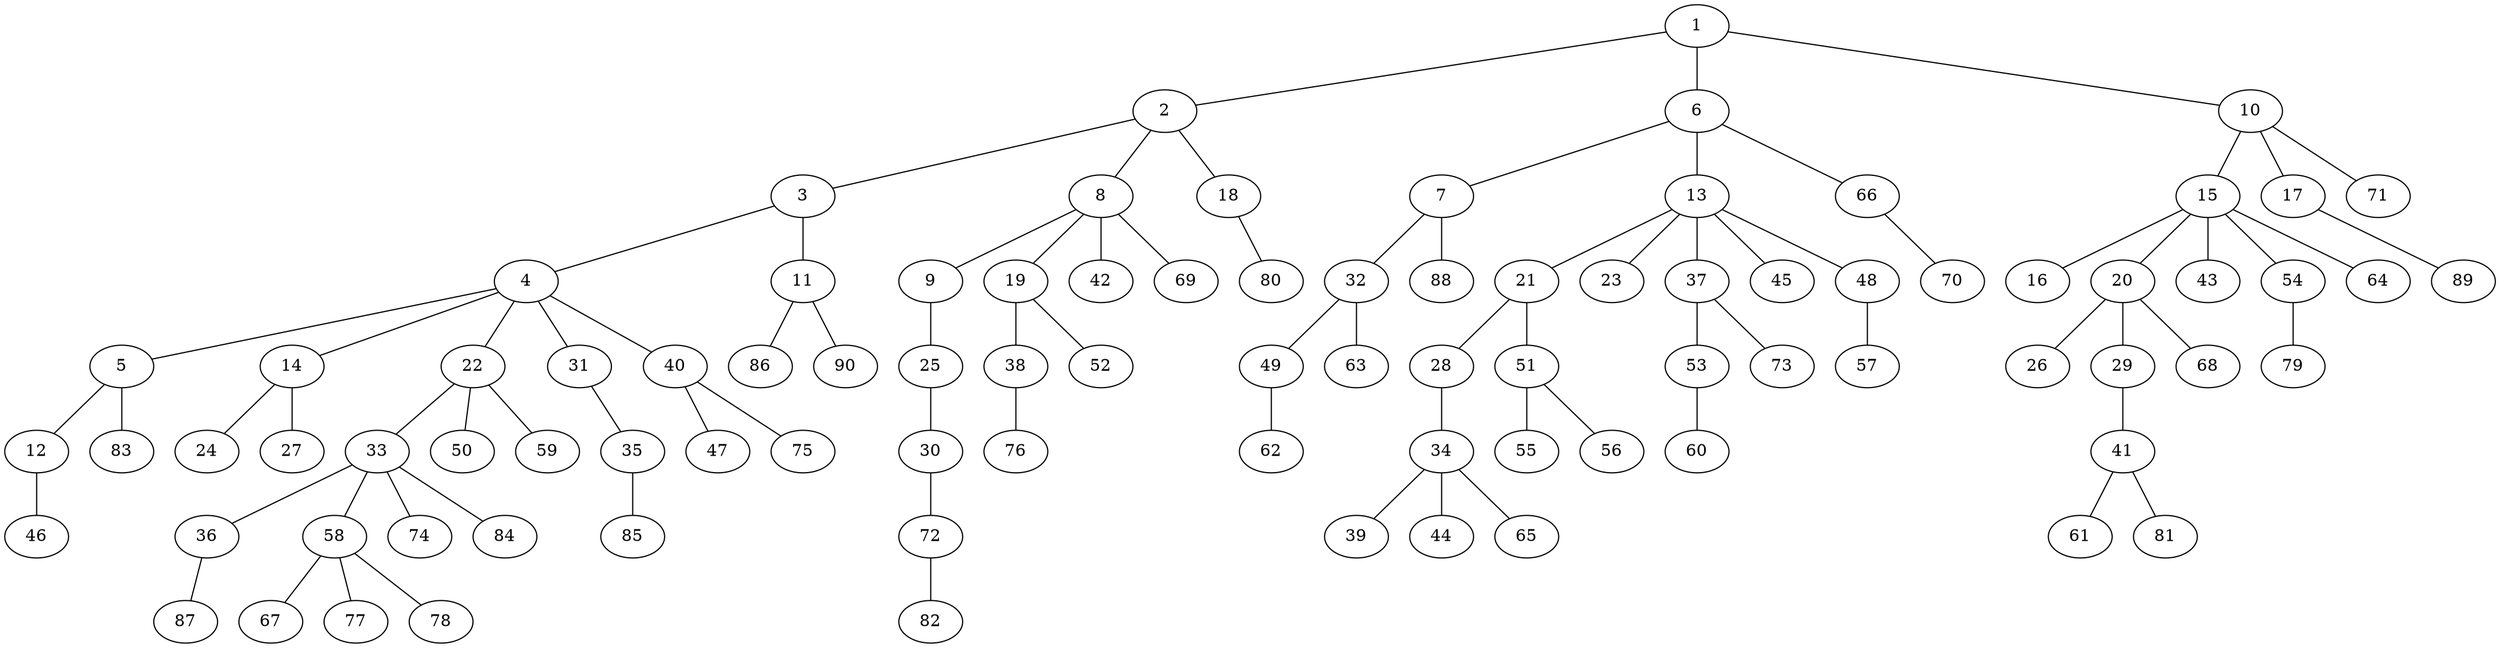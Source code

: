 graph graphname {1--2
1--6
1--10
2--3
2--8
2--18
3--4
3--11
4--5
4--14
4--22
4--31
4--40
5--12
5--83
6--7
6--13
6--66
7--32
7--88
8--9
8--19
8--42
8--69
9--25
10--15
10--17
10--71
11--86
11--90
12--46
13--21
13--23
13--37
13--45
13--48
14--24
14--27
15--16
15--20
15--43
15--54
15--64
17--89
18--80
19--38
19--52
20--26
20--29
20--68
21--28
21--51
22--33
22--50
22--59
25--30
28--34
29--41
30--72
31--35
32--49
32--63
33--36
33--58
33--74
33--84
34--39
34--44
34--65
35--85
36--87
37--53
37--73
38--76
40--47
40--75
41--61
41--81
48--57
49--62
51--55
51--56
53--60
54--79
58--67
58--77
58--78
66--70
72--82
}